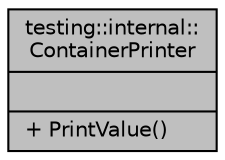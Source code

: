 digraph "testing::internal::ContainerPrinter"
{
 // INTERACTIVE_SVG=YES
 // LATEX_PDF_SIZE
  edge [fontname="Helvetica",fontsize="10",labelfontname="Helvetica",labelfontsize="10"];
  node [fontname="Helvetica",fontsize="10",shape=record];
  Node1 [label="{testing::internal::\lContainerPrinter\n||+ PrintValue()\l}",height=0.2,width=0.4,color="black", fillcolor="grey75", style="filled", fontcolor="black",tooltip=" "];
}
